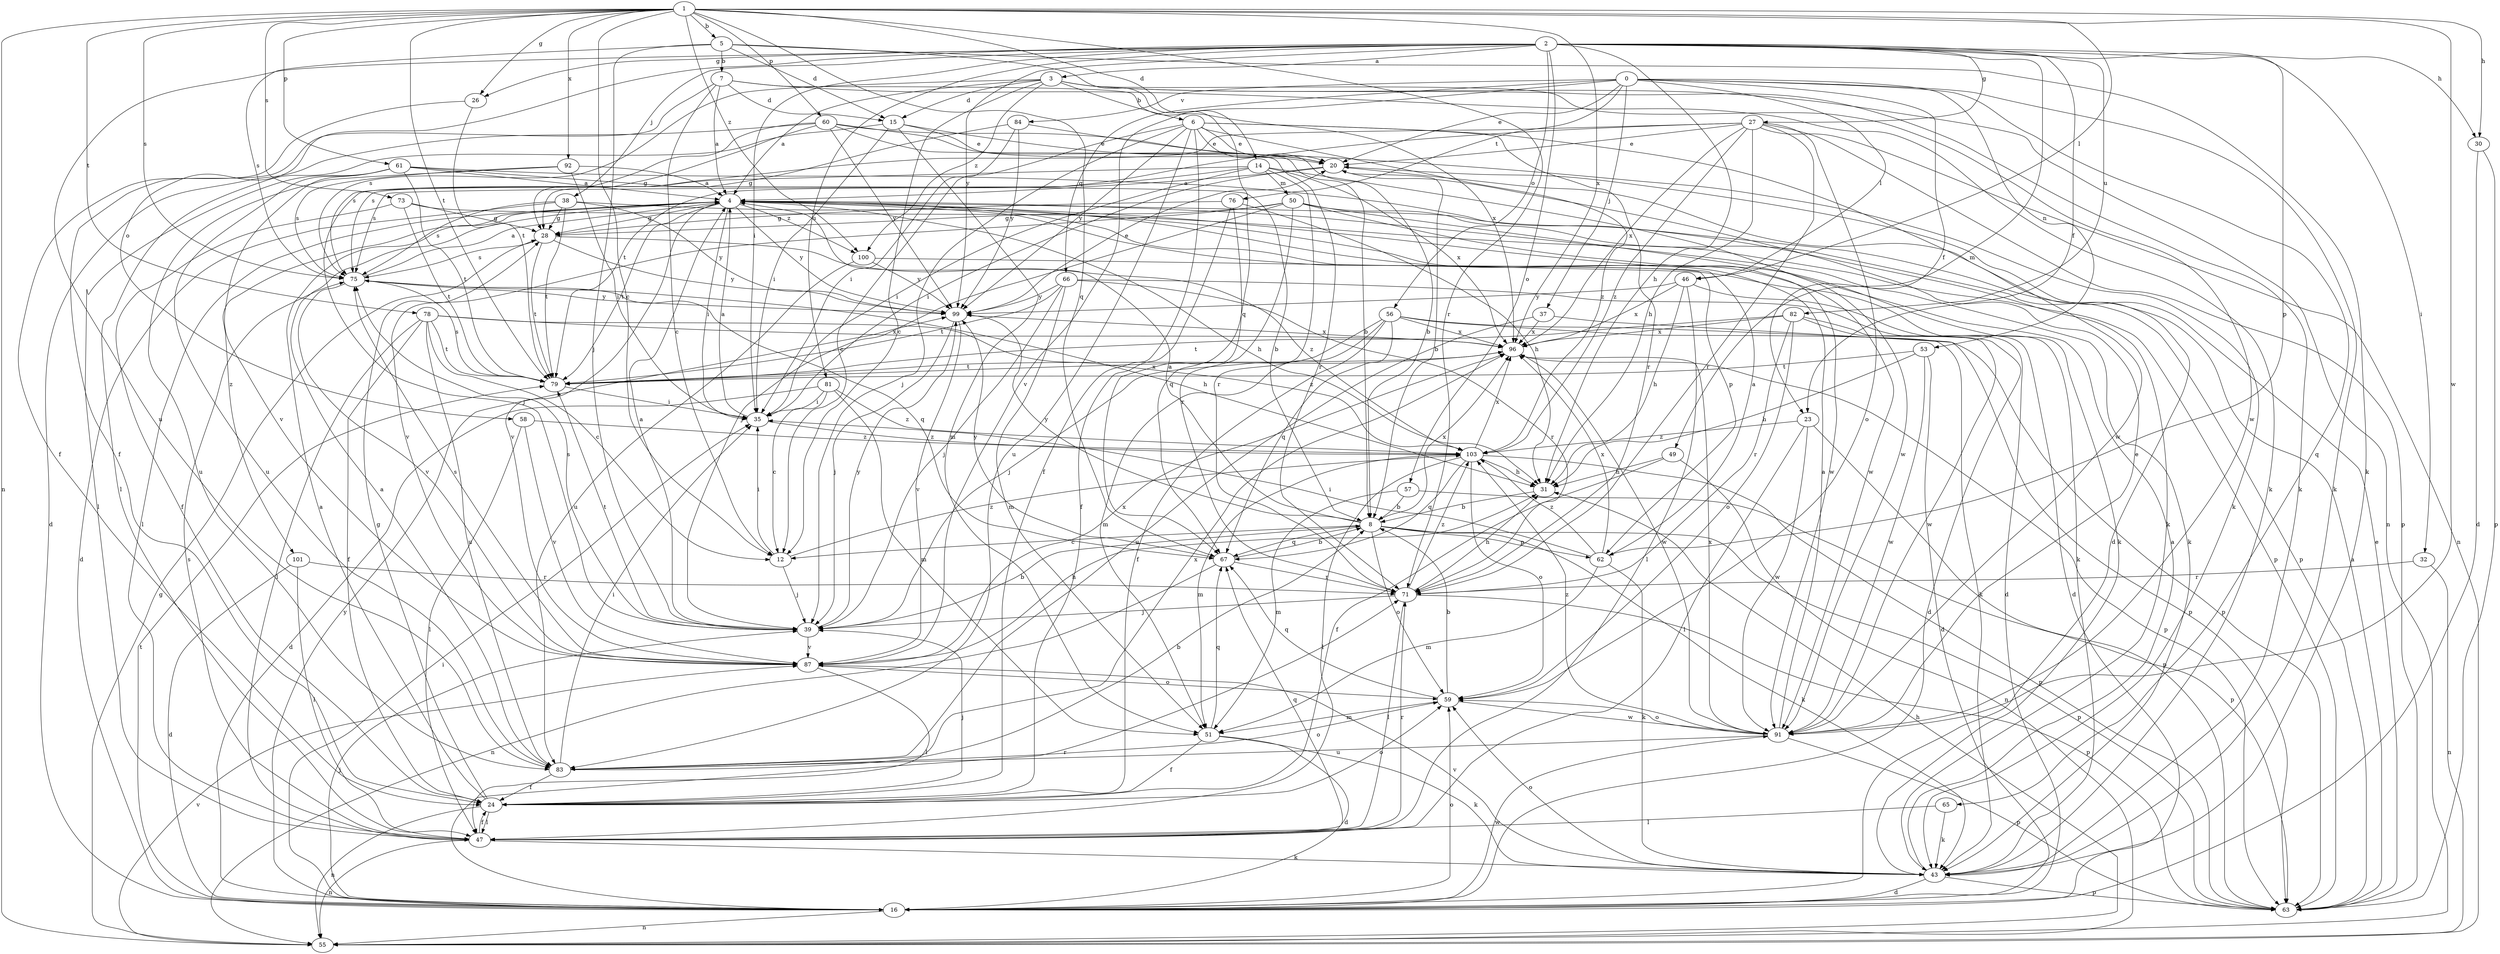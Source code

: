 strict digraph  {
0;
1;
2;
3;
4;
5;
6;
7;
8;
12;
14;
15;
16;
20;
23;
24;
26;
27;
28;
30;
31;
32;
35;
37;
38;
39;
43;
46;
47;
49;
50;
51;
53;
55;
56;
57;
58;
59;
60;
61;
62;
63;
65;
66;
67;
71;
73;
75;
76;
78;
79;
81;
82;
83;
84;
87;
91;
92;
96;
99;
100;
101;
103;
0 -> 20  [label=e];
0 -> 23  [label=f];
0 -> 37  [label=j];
0 -> 43  [label=k];
0 -> 46  [label=l];
0 -> 53  [label=n];
0 -> 65  [label=q];
0 -> 66  [label=q];
0 -> 76  [label=t];
0 -> 84  [label=v];
0 -> 87  [label=v];
1 -> 5  [label=b];
1 -> 12  [label=c];
1 -> 14  [label=d];
1 -> 26  [label=g];
1 -> 30  [label=h];
1 -> 46  [label=l];
1 -> 55  [label=n];
1 -> 60  [label=p];
1 -> 61  [label=p];
1 -> 67  [label=q];
1 -> 71  [label=r];
1 -> 73  [label=s];
1 -> 75  [label=s];
1 -> 78  [label=t];
1 -> 79  [label=t];
1 -> 91  [label=w];
1 -> 92  [label=x];
1 -> 96  [label=x];
1 -> 100  [label=z];
2 -> 3  [label=a];
2 -> 23  [label=f];
2 -> 26  [label=g];
2 -> 27  [label=g];
2 -> 30  [label=h];
2 -> 31  [label=h];
2 -> 32  [label=i];
2 -> 35  [label=i];
2 -> 38  [label=j];
2 -> 49  [label=m];
2 -> 56  [label=o];
2 -> 57  [label=o];
2 -> 58  [label=o];
2 -> 62  [label=p];
2 -> 81  [label=u];
2 -> 82  [label=u];
2 -> 83  [label=u];
2 -> 99  [label=y];
3 -> 4  [label=a];
3 -> 6  [label=b];
3 -> 12  [label=c];
3 -> 15  [label=d];
3 -> 43  [label=k];
3 -> 55  [label=n];
3 -> 75  [label=s];
3 -> 91  [label=w];
3 -> 100  [label=z];
4 -> 28  [label=g];
4 -> 31  [label=h];
4 -> 35  [label=i];
4 -> 43  [label=k];
4 -> 47  [label=l];
4 -> 62  [label=p];
4 -> 79  [label=t];
4 -> 87  [label=v];
4 -> 99  [label=y];
4 -> 100  [label=z];
4 -> 101  [label=z];
5 -> 7  [label=b];
5 -> 15  [label=d];
5 -> 39  [label=j];
5 -> 43  [label=k];
5 -> 67  [label=q];
5 -> 75  [label=s];
6 -> 8  [label=b];
6 -> 12  [label=c];
6 -> 20  [label=e];
6 -> 24  [label=f];
6 -> 39  [label=j];
6 -> 71  [label=r];
6 -> 83  [label=u];
6 -> 91  [label=w];
6 -> 99  [label=y];
6 -> 103  [label=z];
7 -> 4  [label=a];
7 -> 12  [label=c];
7 -> 15  [label=d];
7 -> 24  [label=f];
7 -> 43  [label=k];
7 -> 96  [label=x];
8 -> 4  [label=a];
8 -> 12  [label=c];
8 -> 43  [label=k];
8 -> 59  [label=o];
8 -> 62  [label=p];
8 -> 63  [label=p];
8 -> 67  [label=q];
8 -> 96  [label=x];
8 -> 99  [label=y];
12 -> 35  [label=i];
12 -> 39  [label=j];
12 -> 103  [label=z];
14 -> 35  [label=i];
14 -> 39  [label=j];
14 -> 50  [label=m];
14 -> 71  [label=r];
14 -> 75  [label=s];
14 -> 91  [label=w];
14 -> 96  [label=x];
15 -> 8  [label=b];
15 -> 20  [label=e];
15 -> 35  [label=i];
15 -> 47  [label=l];
15 -> 51  [label=m];
16 -> 35  [label=i];
16 -> 39  [label=j];
16 -> 55  [label=n];
16 -> 59  [label=o];
16 -> 71  [label=r];
16 -> 79  [label=t];
16 -> 91  [label=w];
16 -> 99  [label=y];
20 -> 4  [label=a];
20 -> 8  [label=b];
20 -> 16  [label=d];
20 -> 35  [label=i];
23 -> 47  [label=l];
23 -> 63  [label=p];
23 -> 91  [label=w];
23 -> 103  [label=z];
24 -> 4  [label=a];
24 -> 28  [label=g];
24 -> 39  [label=j];
24 -> 47  [label=l];
24 -> 55  [label=n];
24 -> 59  [label=o];
26 -> 24  [label=f];
26 -> 79  [label=t];
27 -> 20  [label=e];
27 -> 31  [label=h];
27 -> 55  [label=n];
27 -> 59  [label=o];
27 -> 63  [label=p];
27 -> 71  [label=r];
27 -> 75  [label=s];
27 -> 79  [label=t];
27 -> 96  [label=x];
27 -> 103  [label=z];
28 -> 75  [label=s];
28 -> 79  [label=t];
28 -> 99  [label=y];
28 -> 103  [label=z];
30 -> 16  [label=d];
30 -> 63  [label=p];
31 -> 8  [label=b];
32 -> 55  [label=n];
32 -> 71  [label=r];
35 -> 4  [label=a];
35 -> 103  [label=z];
37 -> 63  [label=p];
37 -> 83  [label=u];
37 -> 96  [label=x];
38 -> 16  [label=d];
38 -> 28  [label=g];
38 -> 75  [label=s];
38 -> 79  [label=t];
38 -> 91  [label=w];
38 -> 99  [label=y];
39 -> 4  [label=a];
39 -> 8  [label=b];
39 -> 75  [label=s];
39 -> 79  [label=t];
39 -> 87  [label=v];
39 -> 99  [label=y];
43 -> 4  [label=a];
43 -> 16  [label=d];
43 -> 59  [label=o];
43 -> 63  [label=p];
43 -> 87  [label=v];
46 -> 16  [label=d];
46 -> 31  [label=h];
46 -> 47  [label=l];
46 -> 96  [label=x];
46 -> 99  [label=y];
47 -> 24  [label=f];
47 -> 43  [label=k];
47 -> 55  [label=n];
47 -> 67  [label=q];
47 -> 71  [label=r];
47 -> 75  [label=s];
49 -> 24  [label=f];
49 -> 31  [label=h];
49 -> 55  [label=n];
50 -> 28  [label=g];
50 -> 39  [label=j];
50 -> 43  [label=k];
50 -> 63  [label=p];
50 -> 71  [label=r];
50 -> 87  [label=v];
50 -> 91  [label=w];
51 -> 16  [label=d];
51 -> 24  [label=f];
51 -> 43  [label=k];
51 -> 67  [label=q];
53 -> 16  [label=d];
53 -> 31  [label=h];
53 -> 79  [label=t];
53 -> 91  [label=w];
55 -> 28  [label=g];
55 -> 31  [label=h];
55 -> 87  [label=v];
56 -> 24  [label=f];
56 -> 39  [label=j];
56 -> 43  [label=k];
56 -> 51  [label=m];
56 -> 63  [label=p];
56 -> 67  [label=q];
56 -> 96  [label=x];
57 -> 8  [label=b];
57 -> 51  [label=m];
57 -> 63  [label=p];
58 -> 47  [label=l];
58 -> 87  [label=v];
58 -> 103  [label=z];
59 -> 8  [label=b];
59 -> 51  [label=m];
59 -> 67  [label=q];
59 -> 91  [label=w];
60 -> 16  [label=d];
60 -> 20  [label=e];
60 -> 28  [label=g];
60 -> 43  [label=k];
60 -> 71  [label=r];
60 -> 75  [label=s];
60 -> 99  [label=y];
61 -> 4  [label=a];
61 -> 8  [label=b];
61 -> 43  [label=k];
61 -> 47  [label=l];
61 -> 79  [label=t];
61 -> 83  [label=u];
61 -> 87  [label=v];
62 -> 4  [label=a];
62 -> 35  [label=i];
62 -> 43  [label=k];
62 -> 51  [label=m];
62 -> 96  [label=x];
62 -> 103  [label=z];
63 -> 4  [label=a];
63 -> 20  [label=e];
65 -> 43  [label=k];
65 -> 47  [label=l];
66 -> 16  [label=d];
66 -> 39  [label=j];
66 -> 51  [label=m];
66 -> 71  [label=r];
66 -> 79  [label=t];
66 -> 99  [label=y];
67 -> 8  [label=b];
67 -> 55  [label=n];
67 -> 71  [label=r];
67 -> 99  [label=y];
71 -> 31  [label=h];
71 -> 39  [label=j];
71 -> 47  [label=l];
71 -> 63  [label=p];
71 -> 103  [label=z];
73 -> 24  [label=f];
73 -> 28  [label=g];
73 -> 63  [label=p];
73 -> 79  [label=t];
75 -> 4  [label=a];
75 -> 31  [label=h];
75 -> 67  [label=q];
75 -> 87  [label=v];
75 -> 99  [label=y];
76 -> 24  [label=f];
76 -> 28  [label=g];
76 -> 31  [label=h];
76 -> 67  [label=q];
78 -> 12  [label=c];
78 -> 24  [label=f];
78 -> 47  [label=l];
78 -> 79  [label=t];
78 -> 83  [label=u];
78 -> 96  [label=x];
78 -> 103  [label=z];
79 -> 35  [label=i];
79 -> 75  [label=s];
79 -> 96  [label=x];
81 -> 12  [label=c];
81 -> 16  [label=d];
81 -> 35  [label=i];
81 -> 51  [label=m];
81 -> 103  [label=z];
82 -> 16  [label=d];
82 -> 59  [label=o];
82 -> 71  [label=r];
82 -> 79  [label=t];
82 -> 91  [label=w];
82 -> 96  [label=x];
83 -> 4  [label=a];
83 -> 8  [label=b];
83 -> 24  [label=f];
83 -> 35  [label=i];
83 -> 59  [label=o];
83 -> 96  [label=x];
84 -> 20  [label=e];
84 -> 28  [label=g];
84 -> 35  [label=i];
84 -> 99  [label=y];
87 -> 31  [label=h];
87 -> 47  [label=l];
87 -> 59  [label=o];
87 -> 75  [label=s];
87 -> 96  [label=x];
91 -> 4  [label=a];
91 -> 20  [label=e];
91 -> 59  [label=o];
91 -> 63  [label=p];
91 -> 83  [label=u];
91 -> 96  [label=x];
91 -> 103  [label=z];
92 -> 4  [label=a];
92 -> 35  [label=i];
92 -> 75  [label=s];
92 -> 83  [label=u];
96 -> 63  [label=p];
96 -> 79  [label=t];
96 -> 91  [label=w];
99 -> 20  [label=e];
99 -> 39  [label=j];
99 -> 87  [label=v];
99 -> 96  [label=x];
100 -> 43  [label=k];
100 -> 83  [label=u];
100 -> 99  [label=y];
101 -> 16  [label=d];
101 -> 47  [label=l];
101 -> 71  [label=r];
103 -> 31  [label=h];
103 -> 47  [label=l];
103 -> 51  [label=m];
103 -> 59  [label=o];
103 -> 63  [label=p];
103 -> 67  [label=q];
103 -> 96  [label=x];
}
